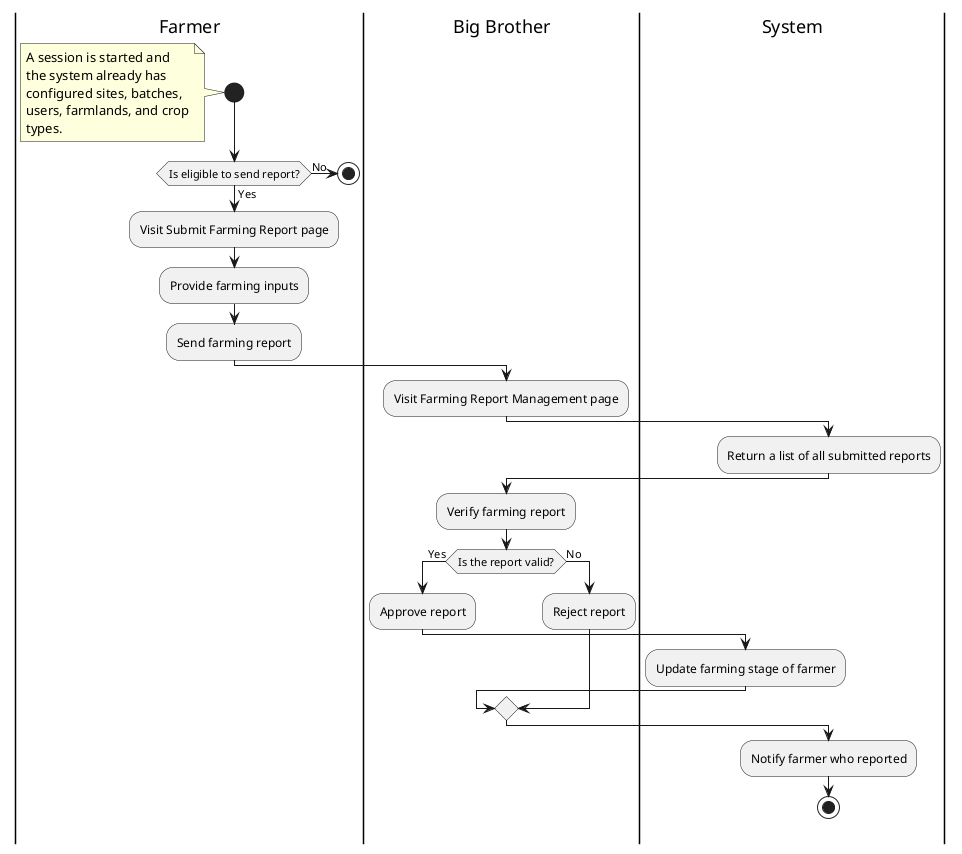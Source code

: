 @startuml

|Farmer|

start
note left
    A session is started and
    the system already has
    configured sites, batches,
    users, farmlands, and crop
    types.
endnote

|Farmer|

if (Is eligible to send report?) then (Yes)
    :Visit Submit Farming Report page;
    :Provide farming inputs;
    :Send farming report;

    |Big Brother|
    :Visit Farming Report Management page;

    |System|
    :Return a list of all submitted reports;

    |Big Brother|
    :Verify farming report;

    if (Is the report valid?) then (Yes)
        :Approve report;
        |System|
        :Update farming stage of farmer;
    else (No)
        |Big Brother|
        :Reject report;
    endif
    |System|
    :Notify farmer who reported;
    stop
else (No)
    |Farmer|
    stop
endif

@enduml